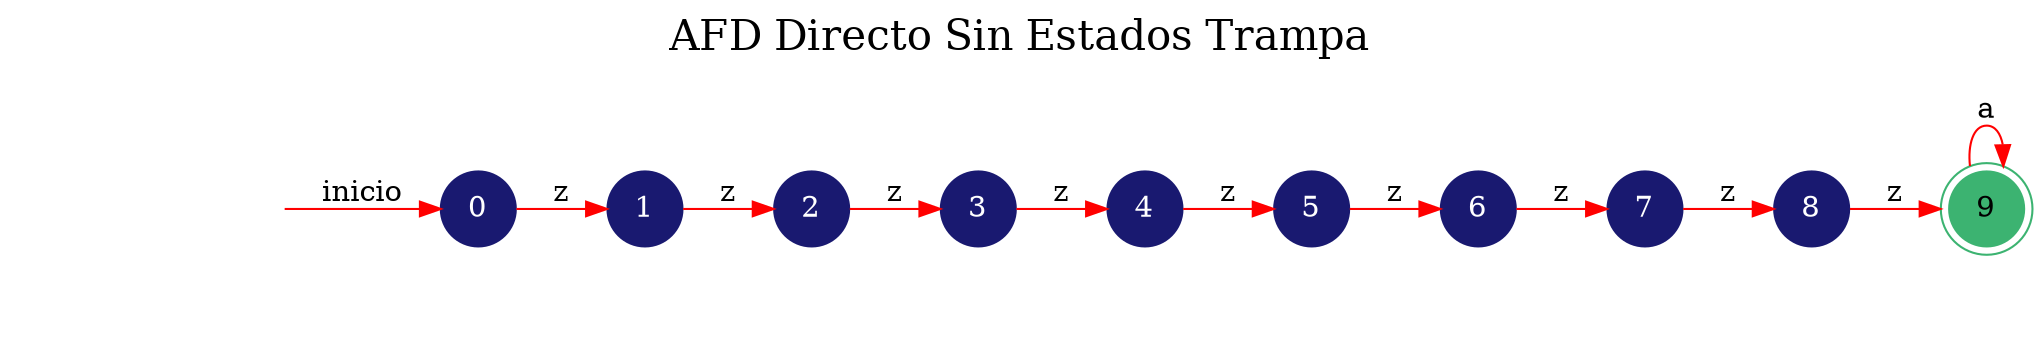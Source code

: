 digraph automata_finito {
	rankdir=LR;
	graph [label="AFD Directo Sin Estados Trampa", labelloc=t, fontsize=20]; 
	node [shape=doublecircle, style = filled,color = mediumseagreen]; 9;
	node [shape=circle];
	node [color=midnightblue,fontcolor=white];
	edge [color=red];
	secret_node [style=invis];
	secret_node -> 0 [label="inicio"];
	0 -> 1 [label="z"];
	1 -> 2 [label="z"];
	2 -> 3 [label="z"];
	3 -> 4 [label="z"];
	4 -> 5 [label="z"];
	5 -> 6 [label="z"];
	6 -> 7 [label="z"];
	7 -> 8 [label="z"];
	8 -> 9 [label="z"];
	9 -> 9 [label="a"];
}
